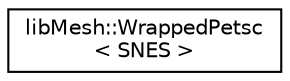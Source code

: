 digraph "类继承关系图"
{
 // INTERACTIVE_SVG=YES
  edge [fontname="Helvetica",fontsize="10",labelfontname="Helvetica",labelfontsize="10"];
  node [fontname="Helvetica",fontsize="10",shape=record];
  rankdir="LR";
  Node1 [label="libMesh::WrappedPetsc\l\< SNES \>",height=0.2,width=0.4,color="black", fillcolor="white", style="filled",URL="$structlibMesh_1_1WrappedPetsc.html"];
}
